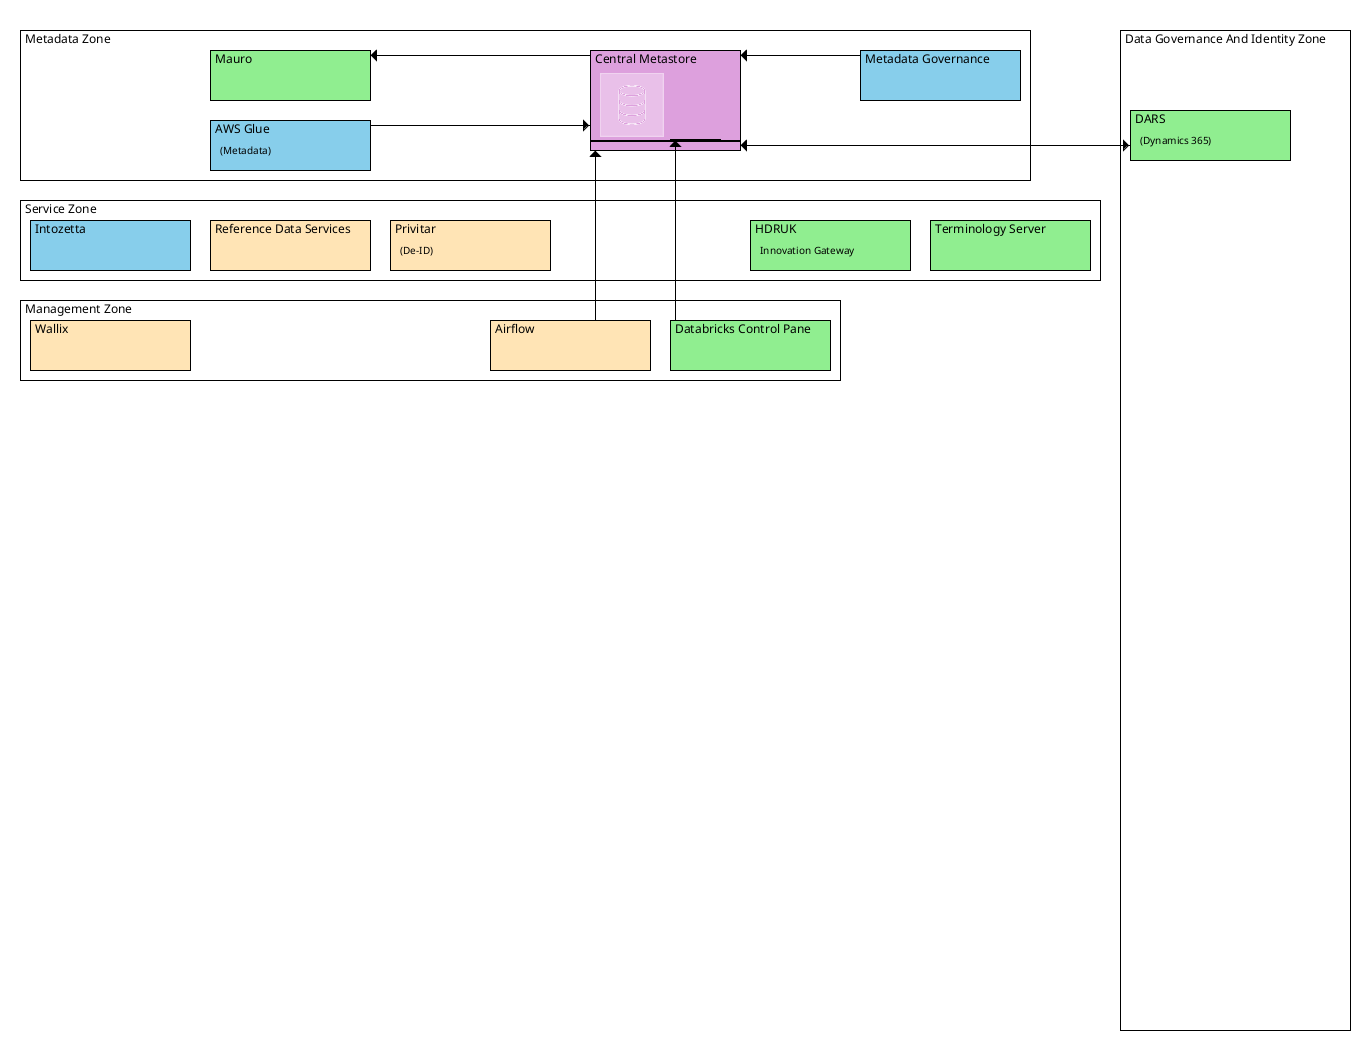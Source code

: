 @startwire
!include <awslib/AWSCommon>
!include <awslib/Database/Database>
!define COMPONENT [160x50]
!define IMPLEMENTATION #Plum
!define IN_SERVICE #LightGreen
!define UNDER_REVIEW #Moccasin  
!define TO_BE_REPLACED #LightCoral
!define FUTURE_PLAN #SkyBlue

* Metadata_Zone
    move(180,0)
    * Mauro COMPONENT IN_SERVICE
    * AWS_Glue COMPONENT FUTURE_PLAN
        print("")
        print("(Metadata)")
    --
    move(200,0)
    * Central_Metastore [150x100] IMPLEMENTATION
        print("")    
        print("<$Database,color=Plum>")
    move(0,-30)
    * __ [150x1] #Transparent    
    move(80,-22)
    * ___ [50x1] #Transparent    
    --   
    move(100,0)
    * Metadata_Governance COMPONENT FUTURE_PLAN
* Service_Zone
    * Intozetta COMPONENT FUTURE_PLAN
    --
    * Reference_Data_Services COMPONENT UNDER_REVIEW
    --  
    * Privitar COMPONENT UNDER_REVIEW
        print("")       
        print("(De-ID)")
    --
    move(180,0)   
    * HDRUK COMPONENT IN_SERVICE
        print("")       
        print("Innovation Gateway")
    --
    * Terminology_Server COMPONENT IN_SERVICE
* Management_Zone
    * Wallix COMPONENT UNDER_REVIEW
    --
    move(280,0)    
    * Airflow COMPONENT UNDER_REVIEW
    --
    * Databricks_Control_Pane COMPONENT IN_SERVICE

--
* Data_Governance_And_Identity_Zone [230x1000]
    move(0,60)
    * DARS COMPONENT IN_SERVICE
        print("")    
        print("(Dynamics 365)")

Metadata_Zone.Mauro <- Metadata_Zone.Central_Metastore
Metadata_Zone.Central_Metastore <- Metadata_Zone.Metadata_Governance
Metadata_Zone.AWS_Glue -> Metadata_Zone.Central_Metastore
Data_Governance_And_Identity_Zone.DARS <-> Metadata_Zone.Central_Metastore #Transparent
Metadata_Zone.__ <-> Data_Governance_And_Identity_Zone.DARS

Metadata_Zone.Central_Metastore <-- Management_Zone.Airflow
Metadata_Zone.___ <-- Management_Zone.Databricks_Control_Pane

@endwire
